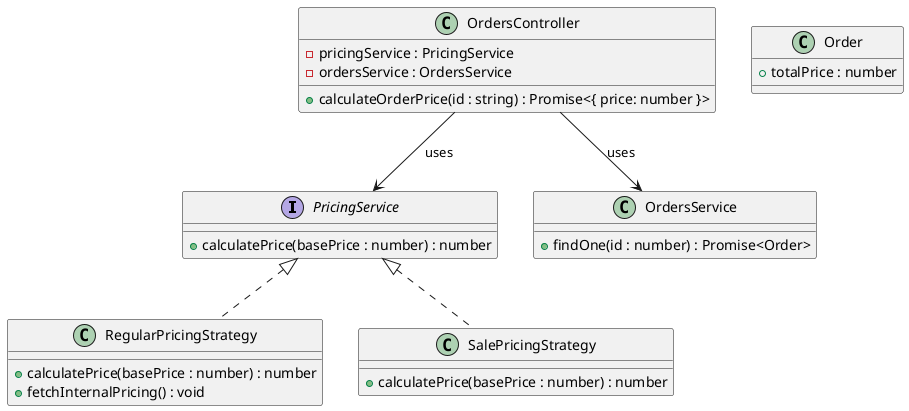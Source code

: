 @startuml

interface PricingService {
    +calculatePrice(basePrice : number) : number
}


class RegularPricingStrategy {
    +calculatePrice(basePrice : number) : number
    +fetchInternalPricing() : void
}


class SalePricingStrategy {
    +calculatePrice(basePrice : number) : number
}

class OrdersController {
    -pricingService : PricingService
    -ordersService : OrdersService
    +calculateOrderPrice(id : string) : Promise<{ price: number }>
}

class OrdersService {
    +findOne(id : number) : Promise<Order>
}

class Order {
    +totalPrice : number
}

PricingService <|.. RegularPricingStrategy
PricingService <|.. SalePricingStrategy

OrdersController --> PricingService : uses
OrdersController --> OrdersService : uses

@enduml
